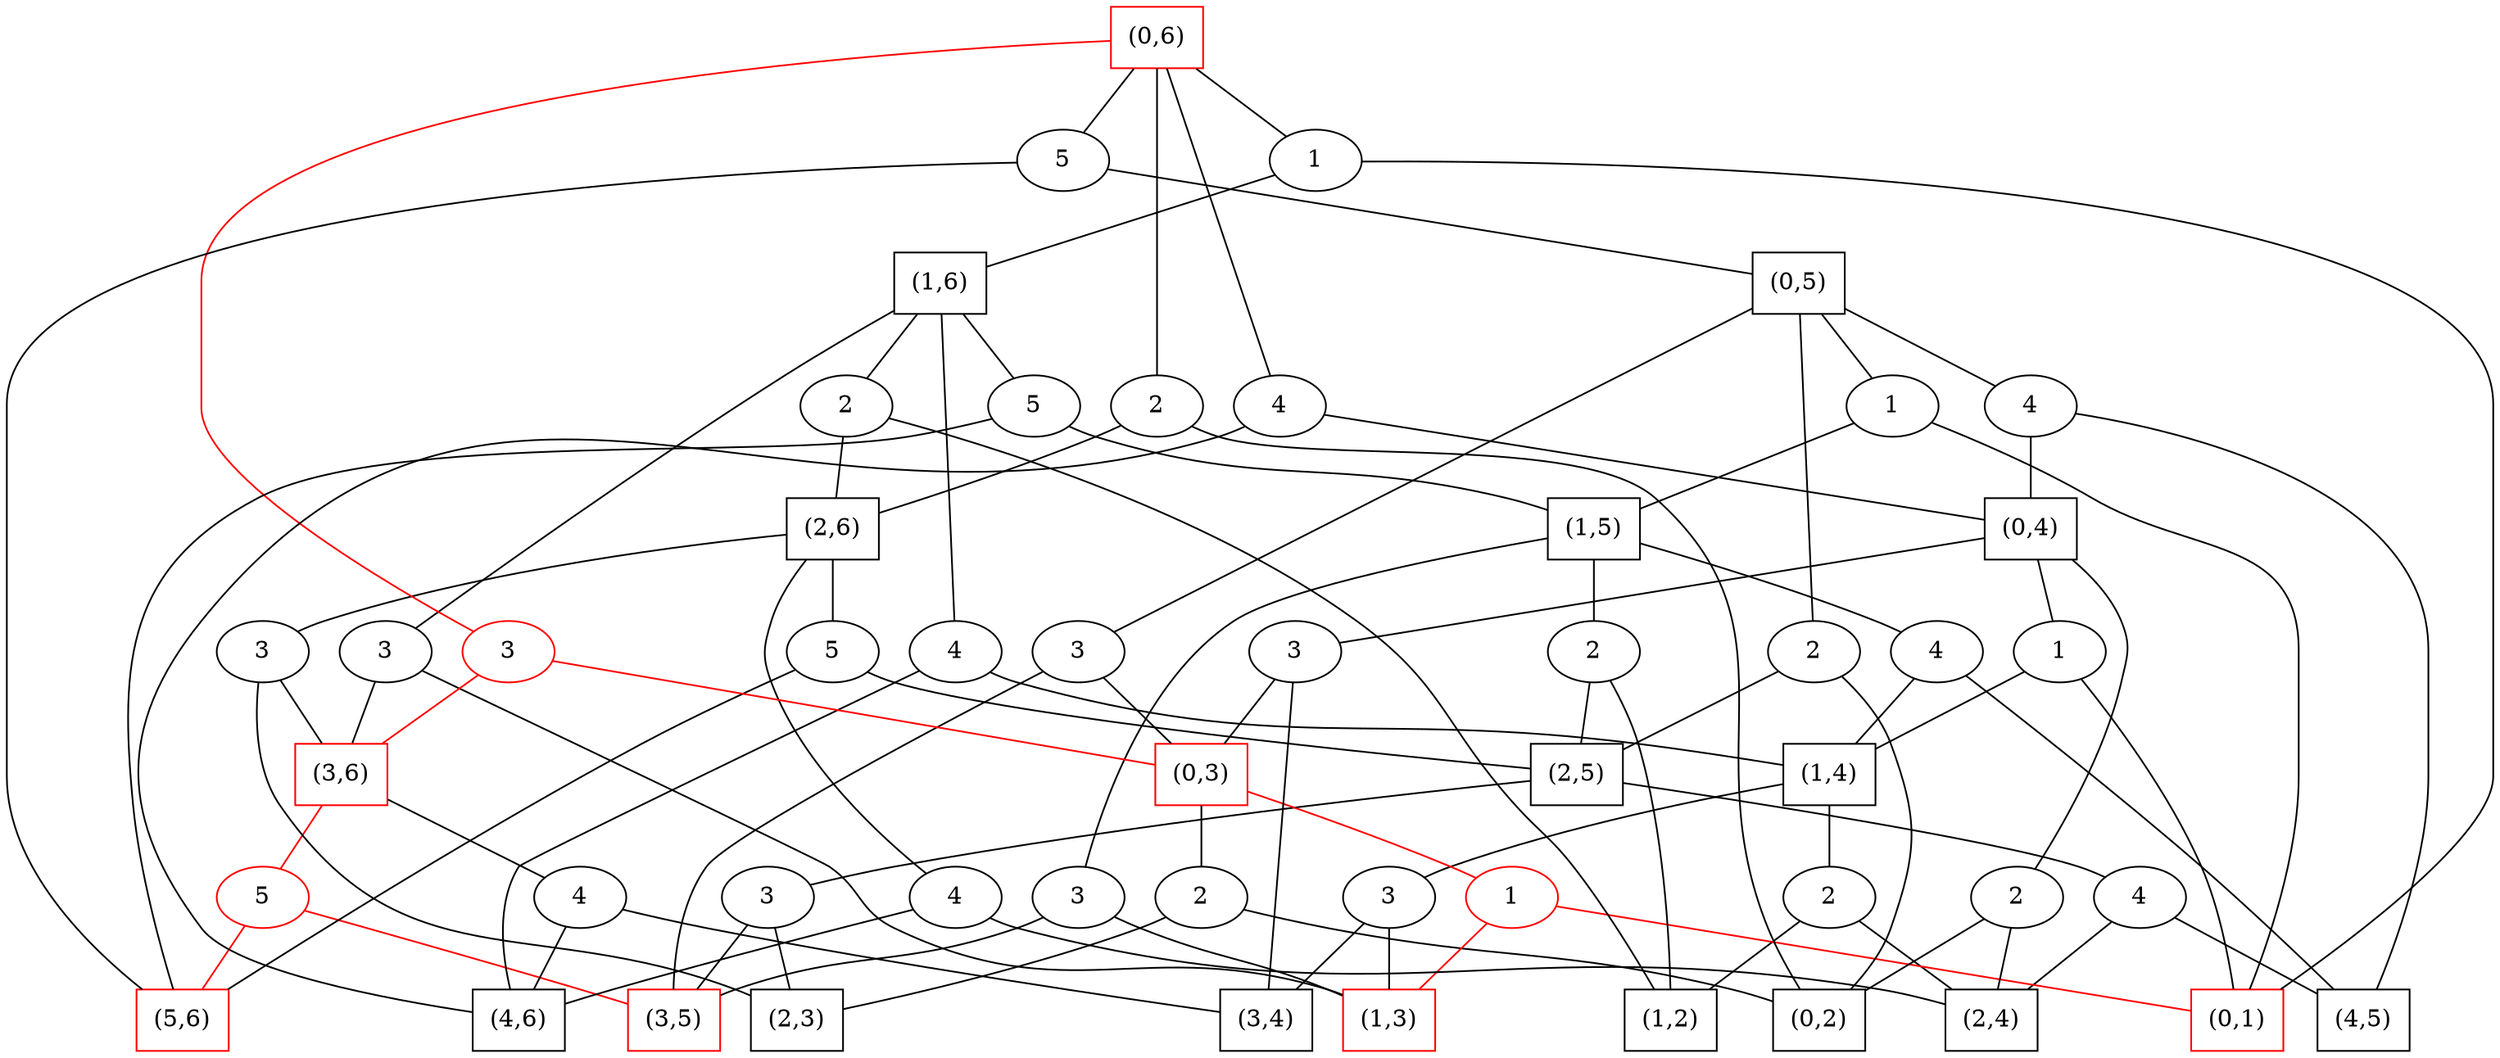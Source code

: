 strict digraph G {
  1 [ shape="box" color="red" label="(0,1)" ];
  2 [ shape="box" label="(1,2)" ];
  3 [ shape="box" label="(2,3)" ];
  4 [ shape="box" label="(3,4)" ];
  5 [ shape="box" color="red" label="(5,6)" ];
  6 [ shape="box" label="(4,5)" ];
  7 [ shape="box" label="(4,6)" ];
  8 [ shape="box" color="red" label="(3,5)" ];
  9 [ shape="box" label="(2,4)" ];
  10 [ shape="box" color="red" label="(1,3)" ];
  11 [ shape="box" label="(0,2)" ];
  12 [ shape="box" color="red" label="(3,6)" ];
  13 [ shape="box" label="(2,5)" ];
  14 [ shape="box" label="(1,4)" ];
  15 [ shape="box" color="red" label="(0,3)" ];
  16 [ shape="box" label="(2,6)" ];
  17 [ shape="box" label="(1,5)" ];
  18 [ shape="box" label="(0,4)" ];
  19 [ shape="box" label="(1,6)" ];
  20 [ shape="box" label="(0,5)" ];
  21 [ shape="box" color="red" label="(0,6)" ];
  22 [ shape="ellipse" color="red" label="5" ];
  23 [ shape="ellipse" label="4" ];
  24 [ shape="ellipse" label="4" ];
  25 [ shape="ellipse" label="3" ];
  26 [ shape="ellipse" label="3" ];
  27 [ shape="ellipse" label="2" ];
  28 [ shape="ellipse" label="2" ];
  29 [ shape="ellipse" color="red" label="1" ];
  30 [ shape="ellipse" label="5" ];
  31 [ shape="ellipse" label="4" ];
  32 [ shape="ellipse" label="3" ];
  33 [ shape="ellipse" label="3" ];
  34 [ shape="ellipse" label="2" ];
  35 [ shape="ellipse" label="4" ];
  36 [ shape="ellipse" label="3" ];
  37 [ shape="ellipse" label="1" ];
  38 [ shape="ellipse" label="2" ];
  39 [ shape="ellipse" label="2" ];
  40 [ shape="ellipse" label="5" ];
  41 [ shape="ellipse" label="3" ];
  42 [ shape="ellipse" label="4" ];
  43 [ shape="ellipse" label="1" ];
  44 [ shape="ellipse" label="3" ];
  45 [ shape="ellipse" label="4" ];
  46 [ shape="ellipse" label="2" ];
  47 [ shape="ellipse" label="5" ];
  48 [ shape="ellipse" label="2" ];
  49 [ shape="ellipse" color="red" label="3" ];
  50 [ shape="ellipse" label="4" ];
  51 [ shape="ellipse" label="1" ];
  12 -> 22 [ color="red" arrowhead="none" ];
  22 -> 8 [ color="red" arrowhead="none" ];
  22 -> 5 [ color="red" arrowhead="none" ];
  12 -> 23 [ arrowhead="none" ];
  23 -> 4 [ arrowhead="none" ];
  23 -> 7 [ arrowhead="none" ];
  13 -> 24 [ arrowhead="none" ];
  24 -> 9 [ arrowhead="none" ];
  24 -> 6 [ arrowhead="none" ];
  13 -> 25 [ arrowhead="none" ];
  25 -> 3 [ arrowhead="none" ];
  25 -> 8 [ arrowhead="none" ];
  14 -> 26 [ arrowhead="none" ];
  26 -> 10 [ arrowhead="none" ];
  26 -> 4 [ arrowhead="none" ];
  14 -> 27 [ arrowhead="none" ];
  27 -> 2 [ arrowhead="none" ];
  27 -> 9 [ arrowhead="none" ];
  15 -> 28 [ arrowhead="none" ];
  28 -> 11 [ arrowhead="none" ];
  28 -> 3 [ arrowhead="none" ];
  15 -> 29 [ color="red" arrowhead="none" ];
  29 -> 1 [ color="red" arrowhead="none" ];
  29 -> 10 [ color="red" arrowhead="none" ];
  16 -> 30 [ arrowhead="none" ];
  30 -> 13 [ arrowhead="none" ];
  30 -> 5 [ arrowhead="none" ];
  16 -> 31 [ arrowhead="none" ];
  31 -> 9 [ arrowhead="none" ];
  31 -> 7 [ arrowhead="none" ];
  16 -> 32 [ arrowhead="none" ];
  32 -> 3 [ arrowhead="none" ];
  32 -> 12 [ arrowhead="none" ];
  17 -> 33 [ arrowhead="none" ];
  33 -> 10 [ arrowhead="none" ];
  33 -> 8 [ arrowhead="none" ];
  17 -> 34 [ arrowhead="none" ];
  34 -> 2 [ arrowhead="none" ];
  34 -> 13 [ arrowhead="none" ];
  17 -> 35 [ arrowhead="none" ];
  35 -> 14 [ arrowhead="none" ];
  35 -> 6 [ arrowhead="none" ];
  18 -> 36 [ arrowhead="none" ];
  36 -> 15 [ arrowhead="none" ];
  36 -> 4 [ arrowhead="none" ];
  18 -> 37 [ arrowhead="none" ];
  37 -> 1 [ arrowhead="none" ];
  37 -> 14 [ arrowhead="none" ];
  18 -> 38 [ arrowhead="none" ];
  38 -> 11 [ arrowhead="none" ];
  38 -> 9 [ arrowhead="none" ];
  19 -> 39 [ arrowhead="none" ];
  39 -> 2 [ arrowhead="none" ];
  39 -> 16 [ arrowhead="none" ];
  19 -> 40 [ arrowhead="none" ];
  40 -> 17 [ arrowhead="none" ];
  40 -> 5 [ arrowhead="none" ];
  19 -> 41 [ arrowhead="none" ];
  41 -> 10 [ arrowhead="none" ];
  41 -> 12 [ arrowhead="none" ];
  19 -> 42 [ arrowhead="none" ];
  42 -> 14 [ arrowhead="none" ];
  42 -> 7 [ arrowhead="none" ];
  20 -> 43 [ arrowhead="none" ];
  43 -> 1 [ arrowhead="none" ];
  43 -> 17 [ arrowhead="none" ];
  20 -> 44 [ arrowhead="none" ];
  44 -> 15 [ arrowhead="none" ];
  44 -> 8 [ arrowhead="none" ];
  20 -> 45 [ arrowhead="none" ];
  45 -> 18 [ arrowhead="none" ];
  45 -> 6 [ arrowhead="none" ];
  20 -> 46 [ arrowhead="none" ];
  46 -> 11 [ arrowhead="none" ];
  46 -> 13 [ arrowhead="none" ];
  21 -> 47 [ arrowhead="none" ];
  47 -> 20 [ arrowhead="none" ];
  47 -> 5 [ arrowhead="none" ];
  21 -> 48 [ arrowhead="none" ];
  48 -> 11 [ arrowhead="none" ];
  48 -> 16 [ arrowhead="none" ];
  21 -> 49 [ color="red" arrowhead="none" ];
  49 -> 15 [ color="red" arrowhead="none" ];
  49 -> 12 [ color="red" arrowhead="none" ];
  21 -> 50 [ arrowhead="none" ];
  50 -> 18 [ arrowhead="none" ];
  50 -> 7 [ arrowhead="none" ];
  21 -> 51 [ arrowhead="none" ];
  51 -> 1 [ arrowhead="none" ];
  51 -> 19 [ arrowhead="none" ];
}
